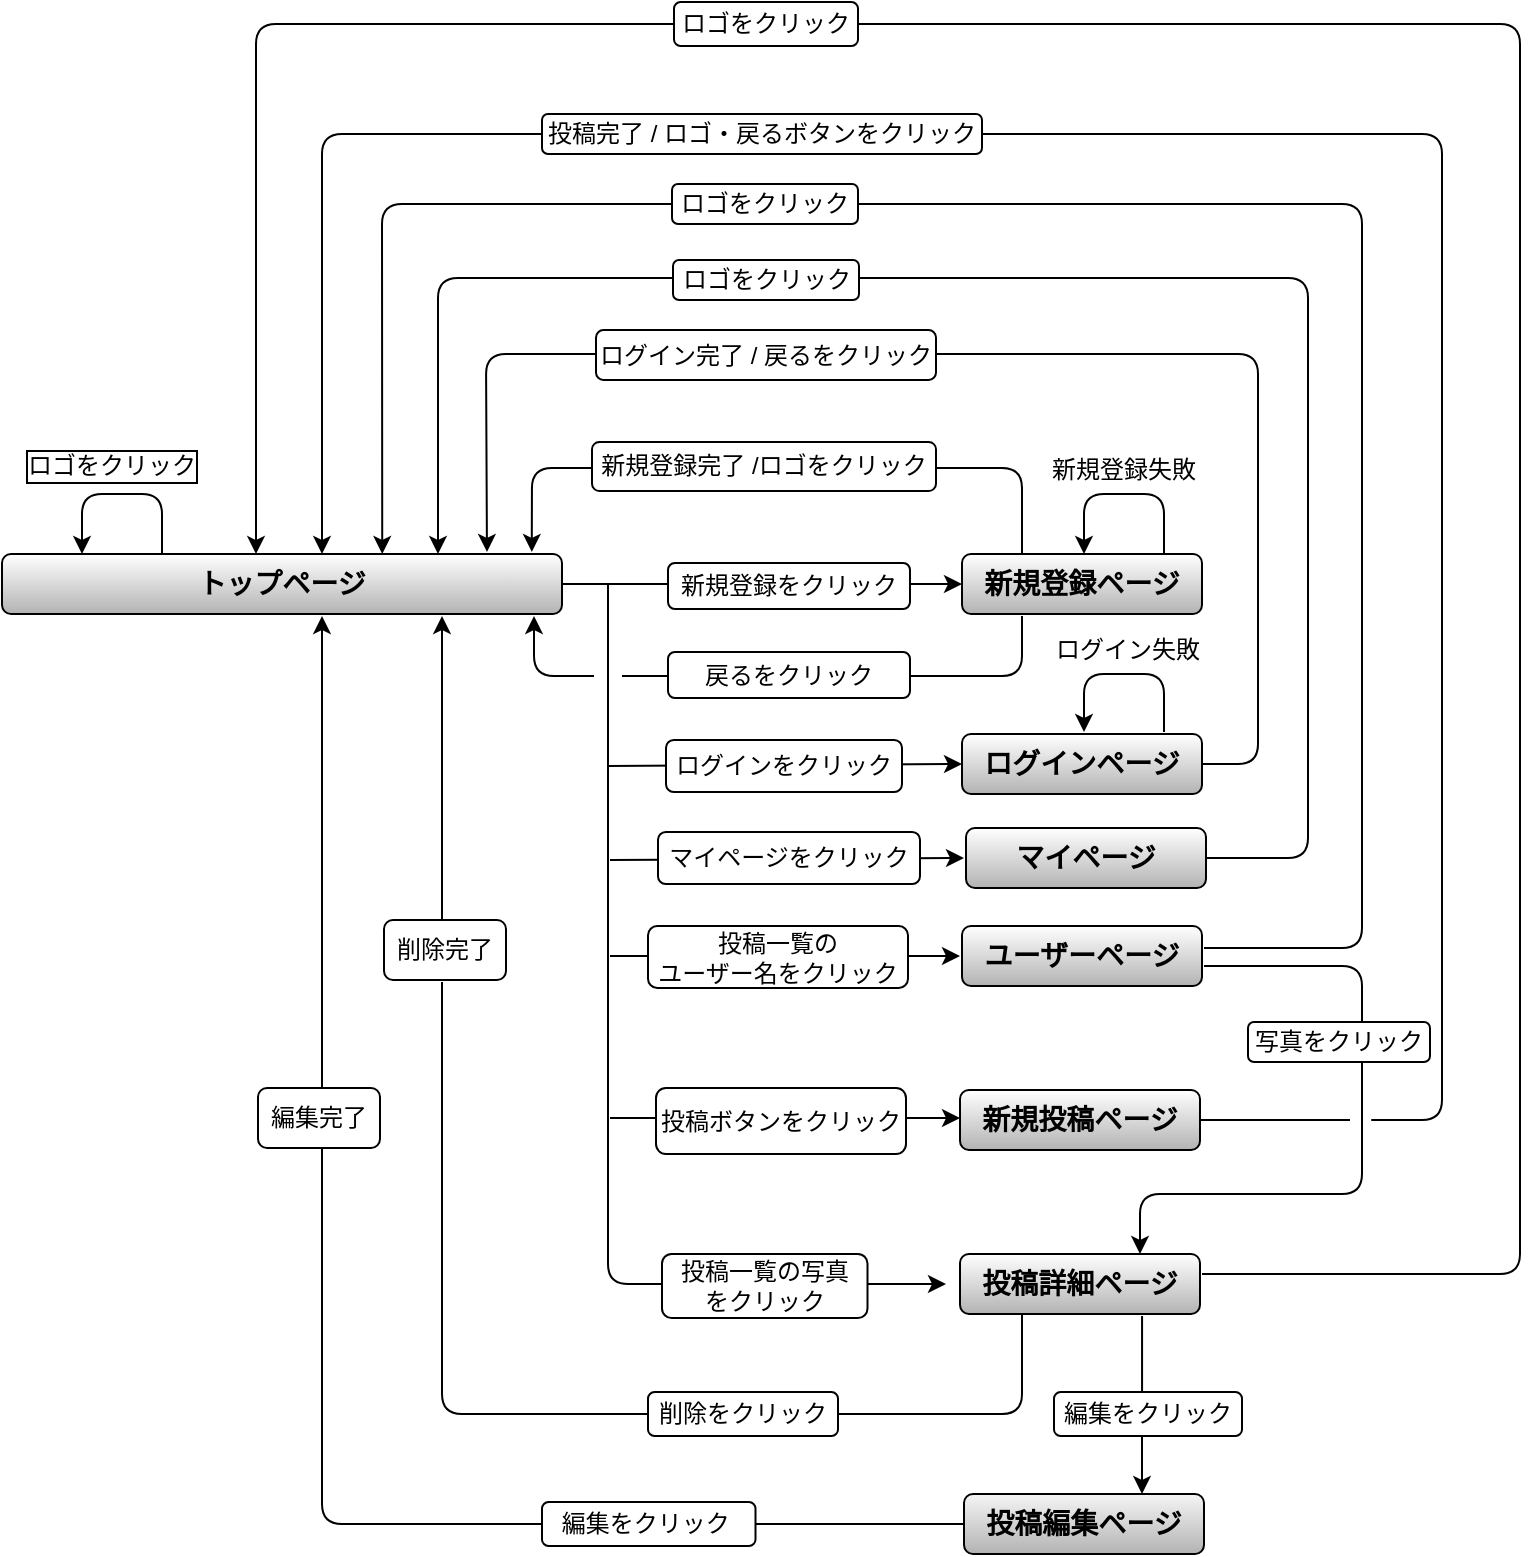 <mxfile>
    <diagram id="iaVXJnA-ktygiHfRcyiL" name="ページ1">
        <mxGraphModel dx="1524" dy="1234" grid="0" gridSize="10" guides="1" tooltips="1" connect="1" arrows="1" fold="1" page="0" pageScale="1" pageWidth="827" pageHeight="1169" background="#FFFFFF" math="0" shadow="0">
            <root>
                <mxCell id="0"/>
                <mxCell id="1" parent="0"/>
                <mxCell id="114" value="" style="endArrow=none;html=1;rounded=1;strokeColor=#000000;fontColor=#000000;labelBackgroundColor=#FFFFFF;" edge="1" parent="1">
                    <mxGeometry width="50" height="50" relative="1" as="geometry">
                        <mxPoint x="390" y="480.0" as="sourcePoint"/>
                        <mxPoint x="100" y="314" as="targetPoint"/>
                        <Array as="points">
                            <mxPoint x="390" y="530"/>
                            <mxPoint x="100" y="530"/>
                        </Array>
                    </mxGeometry>
                </mxCell>
                <mxCell id="26" value="" style="endArrow=classic;html=1;rounded=1;strokeColor=#000000;fontColor=#000000;labelBackgroundColor=#FFFFFF;" parent="1" edge="1">
                    <mxGeometry width="50" height="50" relative="1" as="geometry">
                        <mxPoint x="580" y="383" as="sourcePoint"/>
                        <mxPoint x="40" y="100" as="targetPoint"/>
                        <Array as="points">
                            <mxPoint x="560" y="383"/>
                            <mxPoint x="600" y="383"/>
                            <mxPoint x="600" y="-110"/>
                            <mxPoint x="40" y="-110"/>
                        </Array>
                    </mxGeometry>
                </mxCell>
                <mxCell id="35" value="" style="endArrow=classic;html=1;rounded=1;strokeColor=#000000;fontColor=#000000;labelBackgroundColor=#FFFFFF;" parent="1" edge="1">
                    <mxGeometry width="50" height="50" relative="1" as="geometry">
                        <mxPoint x="480" y="460" as="sourcePoint"/>
                        <mxPoint x="7" y="100" as="targetPoint"/>
                        <Array as="points">
                            <mxPoint x="639" y="460"/>
                            <mxPoint x="639" y="155"/>
                            <mxPoint x="639" y="-165"/>
                            <mxPoint x="7" y="-165"/>
                        </Array>
                    </mxGeometry>
                </mxCell>
                <mxCell id="2" value="&lt;b&gt;&lt;font style=&quot;font-size: 14px&quot;&gt;トップページ&lt;/font&gt;&lt;/b&gt;" style="rounded=1;whiteSpace=wrap;html=1;fillColor=#FFFFFF;strokeColor=#000000;gradientColor=#B3B3B3;fontColor=#000000;labelBackgroundColor=none;" parent="1" vertex="1">
                    <mxGeometry x="-120" y="100" width="280" height="30" as="geometry"/>
                </mxCell>
                <mxCell id="6" value="&lt;b&gt;&lt;font style=&quot;font-size: 14px&quot;&gt;新規登録ページ&lt;/font&gt;&lt;/b&gt;" style="rounded=1;whiteSpace=wrap;html=1;fillColor=#FFFFFF;strokeColor=#000000;gradientColor=#B3B3B3;fontColor=#000000;labelBackgroundColor=none;" parent="1" vertex="1">
                    <mxGeometry x="360" y="100" width="120" height="30" as="geometry"/>
                </mxCell>
                <mxCell id="8" value="" style="endArrow=classic;html=1;exitX=0.25;exitY=0;exitDx=0;exitDy=0;rounded=1;strokeColor=#000000;fontColor=#000000;labelBackgroundColor=#FFFFFF;entryX=0.946;entryY=-0.035;entryDx=0;entryDy=0;entryPerimeter=0;" parent="1" source="6" edge="1" target="2">
                    <mxGeometry width="50" height="50" relative="1" as="geometry">
                        <mxPoint x="280" y="100" as="sourcePoint"/>
                        <mxPoint x="136" y="95" as="targetPoint"/>
                        <Array as="points">
                            <mxPoint x="390" y="57"/>
                            <mxPoint x="145" y="57"/>
                        </Array>
                    </mxGeometry>
                </mxCell>
                <mxCell id="9" value="新規登録完了 /ロゴをクリック" style="rounded=1;whiteSpace=wrap;html=1;strokeColor=#000000;fillColor=#FFFFFF;fontColor=#000000;labelBackgroundColor=#FFFFFF;" parent="1" vertex="1">
                    <mxGeometry x="175" y="44" width="172" height="24.5" as="geometry"/>
                </mxCell>
                <mxCell id="10" value="&lt;b&gt;&lt;font style=&quot;font-size: 14px&quot;&gt;ログインページ&lt;/font&gt;&lt;/b&gt;" style="rounded=1;whiteSpace=wrap;html=1;fillColor=#FFFFFF;strokeColor=#000000;gradientColor=#B3B3B3;fontColor=#000000;labelBackgroundColor=none;" parent="1" vertex="1">
                    <mxGeometry x="360" y="190" width="120" height="30" as="geometry"/>
                </mxCell>
                <mxCell id="11" value="" style="endArrow=classic;html=1;entryX=0;entryY=0.5;entryDx=0;entryDy=0;verticalAlign=bottom;endFill=1;rounded=1;strokeColor=#000000;fontColor=#000000;labelBackgroundColor=#FFFFFF;" parent="1" source="2" target="6" edge="1">
                    <mxGeometry width="50" height="50" relative="1" as="geometry">
                        <mxPoint x="161" y="115" as="sourcePoint"/>
                        <mxPoint x="221" y="116" as="targetPoint"/>
                    </mxGeometry>
                </mxCell>
                <mxCell id="13" value="" style="endArrow=none;html=1;entryX=0;entryY=0.5;entryDx=0;entryDy=0;startArrow=classic;startFill=1;rounded=1;strokeColor=#000000;fontColor=#000000;labelBackgroundColor=#FFFFFF;" parent="1" edge="1">
                    <mxGeometry width="50" height="50" relative="1" as="geometry">
                        <mxPoint x="360" y="205" as="sourcePoint"/>
                        <mxPoint x="183" y="206" as="targetPoint"/>
                    </mxGeometry>
                </mxCell>
                <mxCell id="14" value="" style="endArrow=none;html=1;rounded=1;strokeColor=#000000;fontColor=#000000;labelBackgroundColor=#FFFFFF;" parent="1" edge="1">
                    <mxGeometry width="50" height="50" relative="1" as="geometry">
                        <mxPoint x="183" y="115" as="sourcePoint"/>
                        <mxPoint x="183" y="355" as="targetPoint"/>
                    </mxGeometry>
                </mxCell>
                <mxCell id="16" value="" style="endArrow=classic;html=1;exitX=1;exitY=0.5;exitDx=0;exitDy=0;rounded=1;strokeColor=#000000;fontColor=#000000;labelBackgroundColor=#FFFFFF;entryX=0.866;entryY=-0.035;entryDx=0;entryDy=0;entryPerimeter=0;" parent="1" source="10" edge="1" target="2">
                    <mxGeometry width="50" height="50" relative="1" as="geometry">
                        <mxPoint x="540" y="80" as="sourcePoint"/>
                        <mxPoint x="95" y="100" as="targetPoint"/>
                        <Array as="points">
                            <mxPoint x="508" y="205"/>
                            <mxPoint x="508"/>
                            <mxPoint x="122"/>
                        </Array>
                    </mxGeometry>
                </mxCell>
                <mxCell id="17" value="ログイン完了&amp;nbsp;/ 戻るをクリック" style="rounded=1;whiteSpace=wrap;html=1;strokeColor=#000000;fontColor=#000000;labelBackgroundColor=#FFFFFF;fillColor=#FFFFFF;" parent="1" vertex="1">
                    <mxGeometry x="177" y="-12" width="170" height="25" as="geometry"/>
                </mxCell>
                <mxCell id="19" value="" style="endArrow=classic;html=1;entryX=0;entryY=0.5;entryDx=0;entryDy=0;endFill=1;rounded=1;strokeColor=#000000;fontColor=#000000;labelBackgroundColor=#FFFFFF;" parent="1" edge="1">
                    <mxGeometry width="50" height="50" relative="1" as="geometry">
                        <mxPoint x="184" y="301" as="sourcePoint"/>
                        <mxPoint x="359" y="301" as="targetPoint"/>
                    </mxGeometry>
                </mxCell>
                <mxCell id="20" value="&lt;b&gt;&lt;font style=&quot;font-size: 14px&quot;&gt;ユーザーページ&lt;/font&gt;&lt;/b&gt;" style="rounded=1;whiteSpace=wrap;html=1;fillColor=#FFFFFF;strokeColor=#000000;gradientColor=#B3B3B3;labelBackgroundColor=none;fontColor=#000000;" parent="1" vertex="1">
                    <mxGeometry x="360" y="286" width="120" height="30" as="geometry"/>
                </mxCell>
                <mxCell id="22" value="&lt;b&gt;&lt;font style=&quot;font-size: 14px&quot;&gt;新規投稿ページ&lt;/font&gt;&lt;/b&gt;" style="rounded=1;whiteSpace=wrap;html=1;fillColor=#FFFFFF;gradientColor=#B3B3B3;strokeColor=#000000;fontColor=#000000;labelBackgroundColor=none;" parent="1" vertex="1">
                    <mxGeometry x="359" y="368" width="120" height="30" as="geometry"/>
                </mxCell>
                <mxCell id="23" value="" style="endArrow=classic;html=1;entryX=0.679;entryY=0;entryDx=0;entryDy=0;entryPerimeter=0;rounded=1;strokeColor=#000000;fontColor=#000000;labelBackgroundColor=#FFFFFF;spacingLeft=0;" parent="1" target="2" edge="1">
                    <mxGeometry width="50" height="50" relative="1" as="geometry">
                        <mxPoint x="481" y="297" as="sourcePoint"/>
                        <mxPoint x="71" y="100" as="targetPoint"/>
                        <Array as="points">
                            <mxPoint x="560" y="297"/>
                            <mxPoint x="560" y="-75"/>
                            <mxPoint x="70" y="-75"/>
                        </Array>
                    </mxGeometry>
                </mxCell>
                <mxCell id="25" value="ロゴをクリック" style="rounded=1;whiteSpace=wrap;html=1;strokeColor=#000000;fillColor=#FFFFFF;fontColor=#000000;labelBackgroundColor=#FFFFFF;" parent="1" vertex="1">
                    <mxGeometry x="215" y="-85" width="93" height="20" as="geometry"/>
                </mxCell>
                <mxCell id="31" value="" style="endArrow=classic;html=1;entryX=0;entryY=0.5;entryDx=0;entryDy=0;endFill=1;rounded=1;strokeColor=#000000;fontColor=#000000;labelBackgroundColor=#FFFFFF;" parent="1" edge="1">
                    <mxGeometry width="50" height="50" relative="1" as="geometry">
                        <mxPoint x="183" y="355" as="sourcePoint"/>
                        <mxPoint x="352" y="465" as="targetPoint"/>
                        <Array as="points">
                            <mxPoint x="183" y="465"/>
                        </Array>
                    </mxGeometry>
                </mxCell>
                <mxCell id="32" value="&lt;b&gt;&lt;font style=&quot;font-size: 14px&quot;&gt;投稿詳細ページ&lt;/font&gt;&lt;/b&gt;" style="rounded=1;whiteSpace=wrap;html=1;fillColor=#FFFFFF;gradientColor=#B3B3B3;strokeColor=#000000;fontColor=#000000;labelBackgroundColor=none;" parent="1" vertex="1">
                    <mxGeometry x="359" y="450" width="120" height="30" as="geometry"/>
                </mxCell>
                <mxCell id="39" value="" style="endArrow=classic;html=1;exitX=0.667;exitY=1.067;exitDx=0;exitDy=0;exitPerimeter=0;endFill=1;rounded=1;strokeColor=#000000;fontColor=#000000;labelBackgroundColor=#FFFFFF;" parent="1" edge="1">
                    <mxGeometry width="50" height="50" relative="1" as="geometry">
                        <mxPoint x="450.04" y="481.01" as="sourcePoint"/>
                        <mxPoint x="450" y="570" as="targetPoint"/>
                    </mxGeometry>
                </mxCell>
                <mxCell id="40" value="&lt;b&gt;&lt;font style=&quot;font-size: 14px&quot;&gt;投稿編集ページ&lt;/font&gt;&lt;/b&gt;" style="rounded=1;whiteSpace=wrap;html=1;fillColor=#f5f5f5;gradientColor=#b3b3b3;strokeColor=#000000;fontColor=#000000;labelBackgroundColor=none;" parent="1" vertex="1">
                    <mxGeometry x="361" y="570" width="120" height="30" as="geometry"/>
                </mxCell>
                <mxCell id="41" value="" style="endArrow=classic;html=1;exitX=0;exitY=0.5;exitDx=0;exitDy=0;rounded=1;strokeColor=#000000;fontColor=#000000;labelBackgroundColor=#FFFFFF;" parent="1" source="40" edge="1">
                    <mxGeometry width="50" height="50" relative="1" as="geometry">
                        <mxPoint x="282" y="475" as="sourcePoint"/>
                        <mxPoint x="40" y="131" as="targetPoint"/>
                        <Array as="points">
                            <mxPoint x="40" y="585"/>
                        </Array>
                    </mxGeometry>
                </mxCell>
                <mxCell id="42" value="" style="endArrow=classic;html=1;rounded=1;strokeColor=#000000;fontColor=#000000;labelBackgroundColor=#FFFFFF;startArrow=none;" parent="1" edge="1">
                    <mxGeometry width="50" height="50" relative="1" as="geometry">
                        <mxPoint x="100" y="285" as="sourcePoint"/>
                        <mxPoint x="100" y="131" as="targetPoint"/>
                        <Array as="points"/>
                    </mxGeometry>
                </mxCell>
                <mxCell id="44" value="削除をクリック" style="rounded=1;whiteSpace=wrap;html=1;strokeColor=#000000;fillColor=#FFFFFF;fontColor=#000000;labelBackgroundColor=none;gradientColor=none;align=center;" parent="1" vertex="1">
                    <mxGeometry x="203" y="519" width="95" height="22" as="geometry"/>
                </mxCell>
                <mxCell id="45" value="編集完了" style="rounded=1;whiteSpace=wrap;html=1;strokeColor=#000000;fillColor=#FFFFFF;fontColor=#000000;labelBackgroundColor=none;" parent="1" vertex="1">
                    <mxGeometry x="8" y="367" width="61" height="30" as="geometry"/>
                </mxCell>
                <mxCell id="50" value="投稿一覧の写真&lt;br&gt;をクリック" style="rounded=1;whiteSpace=wrap;html=1;strokeColor=#000000;fillColor=#FFFFFF;fontColor=#000000;labelBackgroundColor=none;" parent="1" vertex="1">
                    <mxGeometry x="210" y="450" width="102.75" height="32" as="geometry"/>
                </mxCell>
                <mxCell id="52" value="投稿一覧の&lt;br&gt;ユーザー名をクリック" style="rounded=1;whiteSpace=wrap;html=1;strokeColor=#000000;fillColor=#FFFFFF;fontColor=#000000;labelBackgroundColor=none;" parent="1" vertex="1">
                    <mxGeometry x="203" y="286" width="130" height="31" as="geometry"/>
                </mxCell>
                <mxCell id="53" value="ログインをクリック" style="rounded=1;whiteSpace=wrap;html=1;strokeColor=#000000;fillColor=#FFFFFF;fontColor=#000000;labelBackgroundColor=#FFFFFF;" parent="1" vertex="1">
                    <mxGeometry x="212" y="193" width="118" height="26" as="geometry"/>
                </mxCell>
                <mxCell id="54" value="新規登録をクリック" style="rounded=1;whiteSpace=wrap;html=1;strokeColor=#000000;fillColor=#FFFFFF;fontColor=#000000;labelBackgroundColor=#FFFFFF;" parent="1" vertex="1">
                    <mxGeometry x="213" y="104.5" width="121" height="23" as="geometry"/>
                </mxCell>
                <mxCell id="56" value="" style="endArrow=classic;html=1;rounded=1;strokeColor=#000000;fontColor=#000000;labelBackgroundColor=#FFFFFF;" parent="1" edge="1">
                    <mxGeometry width="50" height="50" relative="1" as="geometry">
                        <mxPoint x="461" y="189" as="sourcePoint"/>
                        <mxPoint x="421" y="189" as="targetPoint"/>
                        <Array as="points">
                            <mxPoint x="461" y="160"/>
                            <mxPoint x="421" y="160"/>
                        </Array>
                    </mxGeometry>
                </mxCell>
                <mxCell id="57" value="ログイン失敗" style="rounded=1;whiteSpace=wrap;html=1;strokeColor=none;fillColor=none;fontColor=#000000;labelBackgroundColor=#FFFFFF;" parent="1" vertex="1">
                    <mxGeometry x="403" y="140" width="80" height="16" as="geometry"/>
                </mxCell>
                <mxCell id="58" value="" style="endArrow=classic;html=1;rounded=1;strokeColor=#000000;fontColor=#000000;labelBackgroundColor=#FFFFFF;" parent="1" edge="1">
                    <mxGeometry width="50" height="50" relative="1" as="geometry">
                        <mxPoint x="461" y="100" as="sourcePoint"/>
                        <mxPoint x="421" y="100" as="targetPoint"/>
                        <Array as="points">
                            <mxPoint x="461" y="70"/>
                            <mxPoint x="421" y="70"/>
                        </Array>
                    </mxGeometry>
                </mxCell>
                <mxCell id="60" value="新規登録失敗" style="rounded=1;whiteSpace=wrap;html=1;strokeColor=none;fillColor=none;fontColor=#000000;labelBackgroundColor=#FFFFFF;" parent="1" vertex="1">
                    <mxGeometry x="401" y="49.5" width="80" height="16" as="geometry"/>
                </mxCell>
                <mxCell id="70" value="ロゴをクリック" style="rounded=1;whiteSpace=wrap;html=1;strokeColor=none;fillColor=none;fontColor=#000000;labelBackgroundColor=none;labelBorderColor=default;" parent="1" vertex="1">
                    <mxGeometry x="-115" y="47" width="100" height="18.5" as="geometry"/>
                </mxCell>
                <mxCell id="71" value="" style="endArrow=classic;html=1;rounded=1;strokeColor=#000000;fontColor=#000000;labelBackgroundColor=#FFFFFF;" parent="1" edge="1">
                    <mxGeometry width="50" height="50" relative="1" as="geometry">
                        <mxPoint x="-40" y="100" as="sourcePoint"/>
                        <mxPoint x="-80" y="100" as="targetPoint"/>
                        <Array as="points">
                            <mxPoint x="-40" y="70"/>
                            <mxPoint x="-80" y="70"/>
                        </Array>
                    </mxGeometry>
                </mxCell>
                <mxCell id="81" value="" style="endArrow=classic;html=1;entryX=0;entryY=0.5;entryDx=0;entryDy=0;endFill=1;rounded=1;strokeColor=#000000;fontColor=#000000;labelBackgroundColor=#FFFFFF;" parent="1" edge="1">
                    <mxGeometry width="50" height="50" relative="1" as="geometry">
                        <mxPoint x="184" y="382" as="sourcePoint"/>
                        <mxPoint x="359" y="382" as="targetPoint"/>
                    </mxGeometry>
                </mxCell>
                <mxCell id="82" value="投稿ボタンをクリック" style="rounded=1;whiteSpace=wrap;html=1;strokeColor=#000000;fillColor=#FFFFFF;fontColor=#000000;labelBackgroundColor=none;" parent="1" vertex="1">
                    <mxGeometry x="207" y="367" width="125" height="33" as="geometry"/>
                </mxCell>
                <mxCell id="97" value="" style="endArrow=classic;html=1;entryX=0.75;entryY=0;entryDx=0;entryDy=0;rounded=1;strokeColor=#000000;fontColor=#000000;labelBackgroundColor=#FFFFFF;" parent="1" target="32" edge="1">
                    <mxGeometry width="50" height="50" relative="1" as="geometry">
                        <mxPoint x="481" y="306" as="sourcePoint"/>
                        <mxPoint x="480" y="460" as="targetPoint"/>
                        <Array as="points">
                            <mxPoint x="560" y="306"/>
                            <mxPoint x="560" y="374"/>
                            <mxPoint x="560" y="420"/>
                            <mxPoint x="449" y="420"/>
                        </Array>
                    </mxGeometry>
                </mxCell>
                <mxCell id="98" value="写真をクリック" style="rounded=1;whiteSpace=wrap;html=1;strokeColor=#000000;fillColor=#FFFFFF;fontColor=#000000;labelBackgroundColor=none;" parent="1" vertex="1">
                    <mxGeometry x="503" y="334" width="91" height="20" as="geometry"/>
                </mxCell>
                <mxCell id="103" value="" style="endArrow=none;html=1;rounded=1;strokeColor=#000000;fontColor=#000000;labelBackgroundColor=#FFFFFF;" parent="1" edge="1">
                    <mxGeometry width="50" height="50" relative="1" as="geometry">
                        <mxPoint x="479" y="383" as="sourcePoint"/>
                        <mxPoint x="554" y="383" as="targetPoint"/>
                    </mxGeometry>
                </mxCell>
                <mxCell id="37" value="ロゴをクリック" style="rounded=1;whiteSpace=wrap;html=1;strokeColor=#000000;fillColor=#FFFFFF;fontColor=#000000;labelBackgroundColor=#FFFFFF;" parent="1" vertex="1">
                    <mxGeometry x="216" y="-176" width="92" height="22" as="geometry"/>
                </mxCell>
                <mxCell id="29" value="投稿完了 / ロゴ・戻るボタンをクリック" style="rounded=1;whiteSpace=wrap;html=1;strokeColor=#000000;fillColor=#FFFFFF;fontColor=#000000;labelBackgroundColor=#FFFFFF;" parent="1" vertex="1">
                    <mxGeometry x="150" y="-120" width="220" height="20" as="geometry"/>
                </mxCell>
                <mxCell id="113" value="編集をクリック&amp;nbsp;" style="rounded=1;whiteSpace=wrap;html=1;strokeColor=#000000;fillColor=#FFFFFF;fontColor=#000000;labelBackgroundColor=none;gradientColor=none;" vertex="1" parent="1">
                    <mxGeometry x="150" y="574" width="106.75" height="22" as="geometry"/>
                </mxCell>
                <mxCell id="111" value="削除完了" style="rounded=1;whiteSpace=wrap;html=1;strokeColor=#000000;fillColor=#FFFFFF;fontColor=#000000;labelBackgroundColor=none;" vertex="1" parent="1">
                    <mxGeometry x="71" y="283" width="61" height="30" as="geometry"/>
                </mxCell>
                <mxCell id="116" value="編集をクリック" style="rounded=1;whiteSpace=wrap;html=1;strokeColor=#000000;fillColor=#FFFFFF;fontColor=#000000;labelBackgroundColor=none;gradientColor=none;" vertex="1" parent="1">
                    <mxGeometry x="406" y="519" width="94" height="22" as="geometry"/>
                </mxCell>
                <mxCell id="120" value="" style="endArrow=none;html=1;rounded=1;strokeColor=#000000;fontColor=#000000;labelBackgroundColor=#FFFFFF;" edge="1" parent="1">
                    <mxGeometry width="50" height="50" relative="1" as="geometry">
                        <mxPoint x="190" y="161" as="sourcePoint"/>
                        <mxPoint x="390" y="131" as="targetPoint"/>
                        <Array as="points">
                            <mxPoint x="390" y="161"/>
                        </Array>
                    </mxGeometry>
                </mxCell>
                <mxCell id="122" value="" style="endArrow=classic;html=1;rounded=1;strokeColor=#000000;fontColor=#000000;labelBackgroundColor=#FFFFFF;" edge="1" parent="1">
                    <mxGeometry width="50" height="50" relative="1" as="geometry">
                        <mxPoint x="176" y="161" as="sourcePoint"/>
                        <mxPoint x="146" y="131" as="targetPoint"/>
                        <Array as="points">
                            <mxPoint x="146" y="161"/>
                        </Array>
                    </mxGeometry>
                </mxCell>
                <mxCell id="123" value="戻るをクリック" style="rounded=1;whiteSpace=wrap;html=1;strokeColor=#000000;fillColor=#FFFFFF;fontColor=#000000;labelBackgroundColor=#FFFFFF;" vertex="1" parent="1">
                    <mxGeometry x="213" y="149" width="121" height="23" as="geometry"/>
                </mxCell>
                <mxCell id="124" value="" style="endArrow=none;html=1;entryX=0;entryY=0.5;entryDx=0;entryDy=0;startArrow=classic;startFill=1;rounded=1;strokeColor=#000000;fontColor=#000000;labelBackgroundColor=#FFFFFF;" edge="1" parent="1">
                    <mxGeometry width="50" height="50" relative="1" as="geometry">
                        <mxPoint x="361" y="252.0" as="sourcePoint"/>
                        <mxPoint x="184" y="253" as="targetPoint"/>
                    </mxGeometry>
                </mxCell>
                <mxCell id="125" value="マイページをクリック" style="rounded=1;whiteSpace=wrap;html=1;strokeColor=#000000;fillColor=#FFFFFF;fontColor=#000000;labelBackgroundColor=#FFFFFF;" vertex="1" parent="1">
                    <mxGeometry x="208" y="239" width="131" height="26" as="geometry"/>
                </mxCell>
                <mxCell id="126" value="&lt;b&gt;&lt;font style=&quot;font-size: 14px&quot;&gt;マイページ&lt;/font&gt;&lt;/b&gt;" style="rounded=1;whiteSpace=wrap;html=1;fillColor=#FFFFFF;strokeColor=#000000;gradientColor=#B3B3B3;fontColor=#000000;labelBackgroundColor=none;" vertex="1" parent="1">
                    <mxGeometry x="362" y="237" width="120" height="30" as="geometry"/>
                </mxCell>
                <mxCell id="127" value="" style="endArrow=classic;html=1;exitX=1;exitY=0.5;exitDx=0;exitDy=0;rounded=1;strokeColor=#000000;fontColor=#000000;labelBackgroundColor=#FFFFFF;" edge="1" parent="1">
                    <mxGeometry width="50" height="50" relative="1" as="geometry">
                        <mxPoint x="482" y="252.0" as="sourcePoint"/>
                        <mxPoint x="98" y="100" as="targetPoint"/>
                        <Array as="points">
                            <mxPoint x="533" y="252"/>
                            <mxPoint x="533" y="-38"/>
                            <mxPoint x="98" y="-38"/>
                        </Array>
                    </mxGeometry>
                </mxCell>
                <mxCell id="130" value="ロゴをクリック" style="rounded=1;whiteSpace=wrap;html=1;strokeColor=#000000;fillColor=#FFFFFF;fontColor=#000000;labelBackgroundColor=#FFFFFF;" vertex="1" parent="1">
                    <mxGeometry x="215.5" y="-47" width="93" height="20" as="geometry"/>
                </mxCell>
            </root>
        </mxGraphModel>
    </diagram>
</mxfile>
